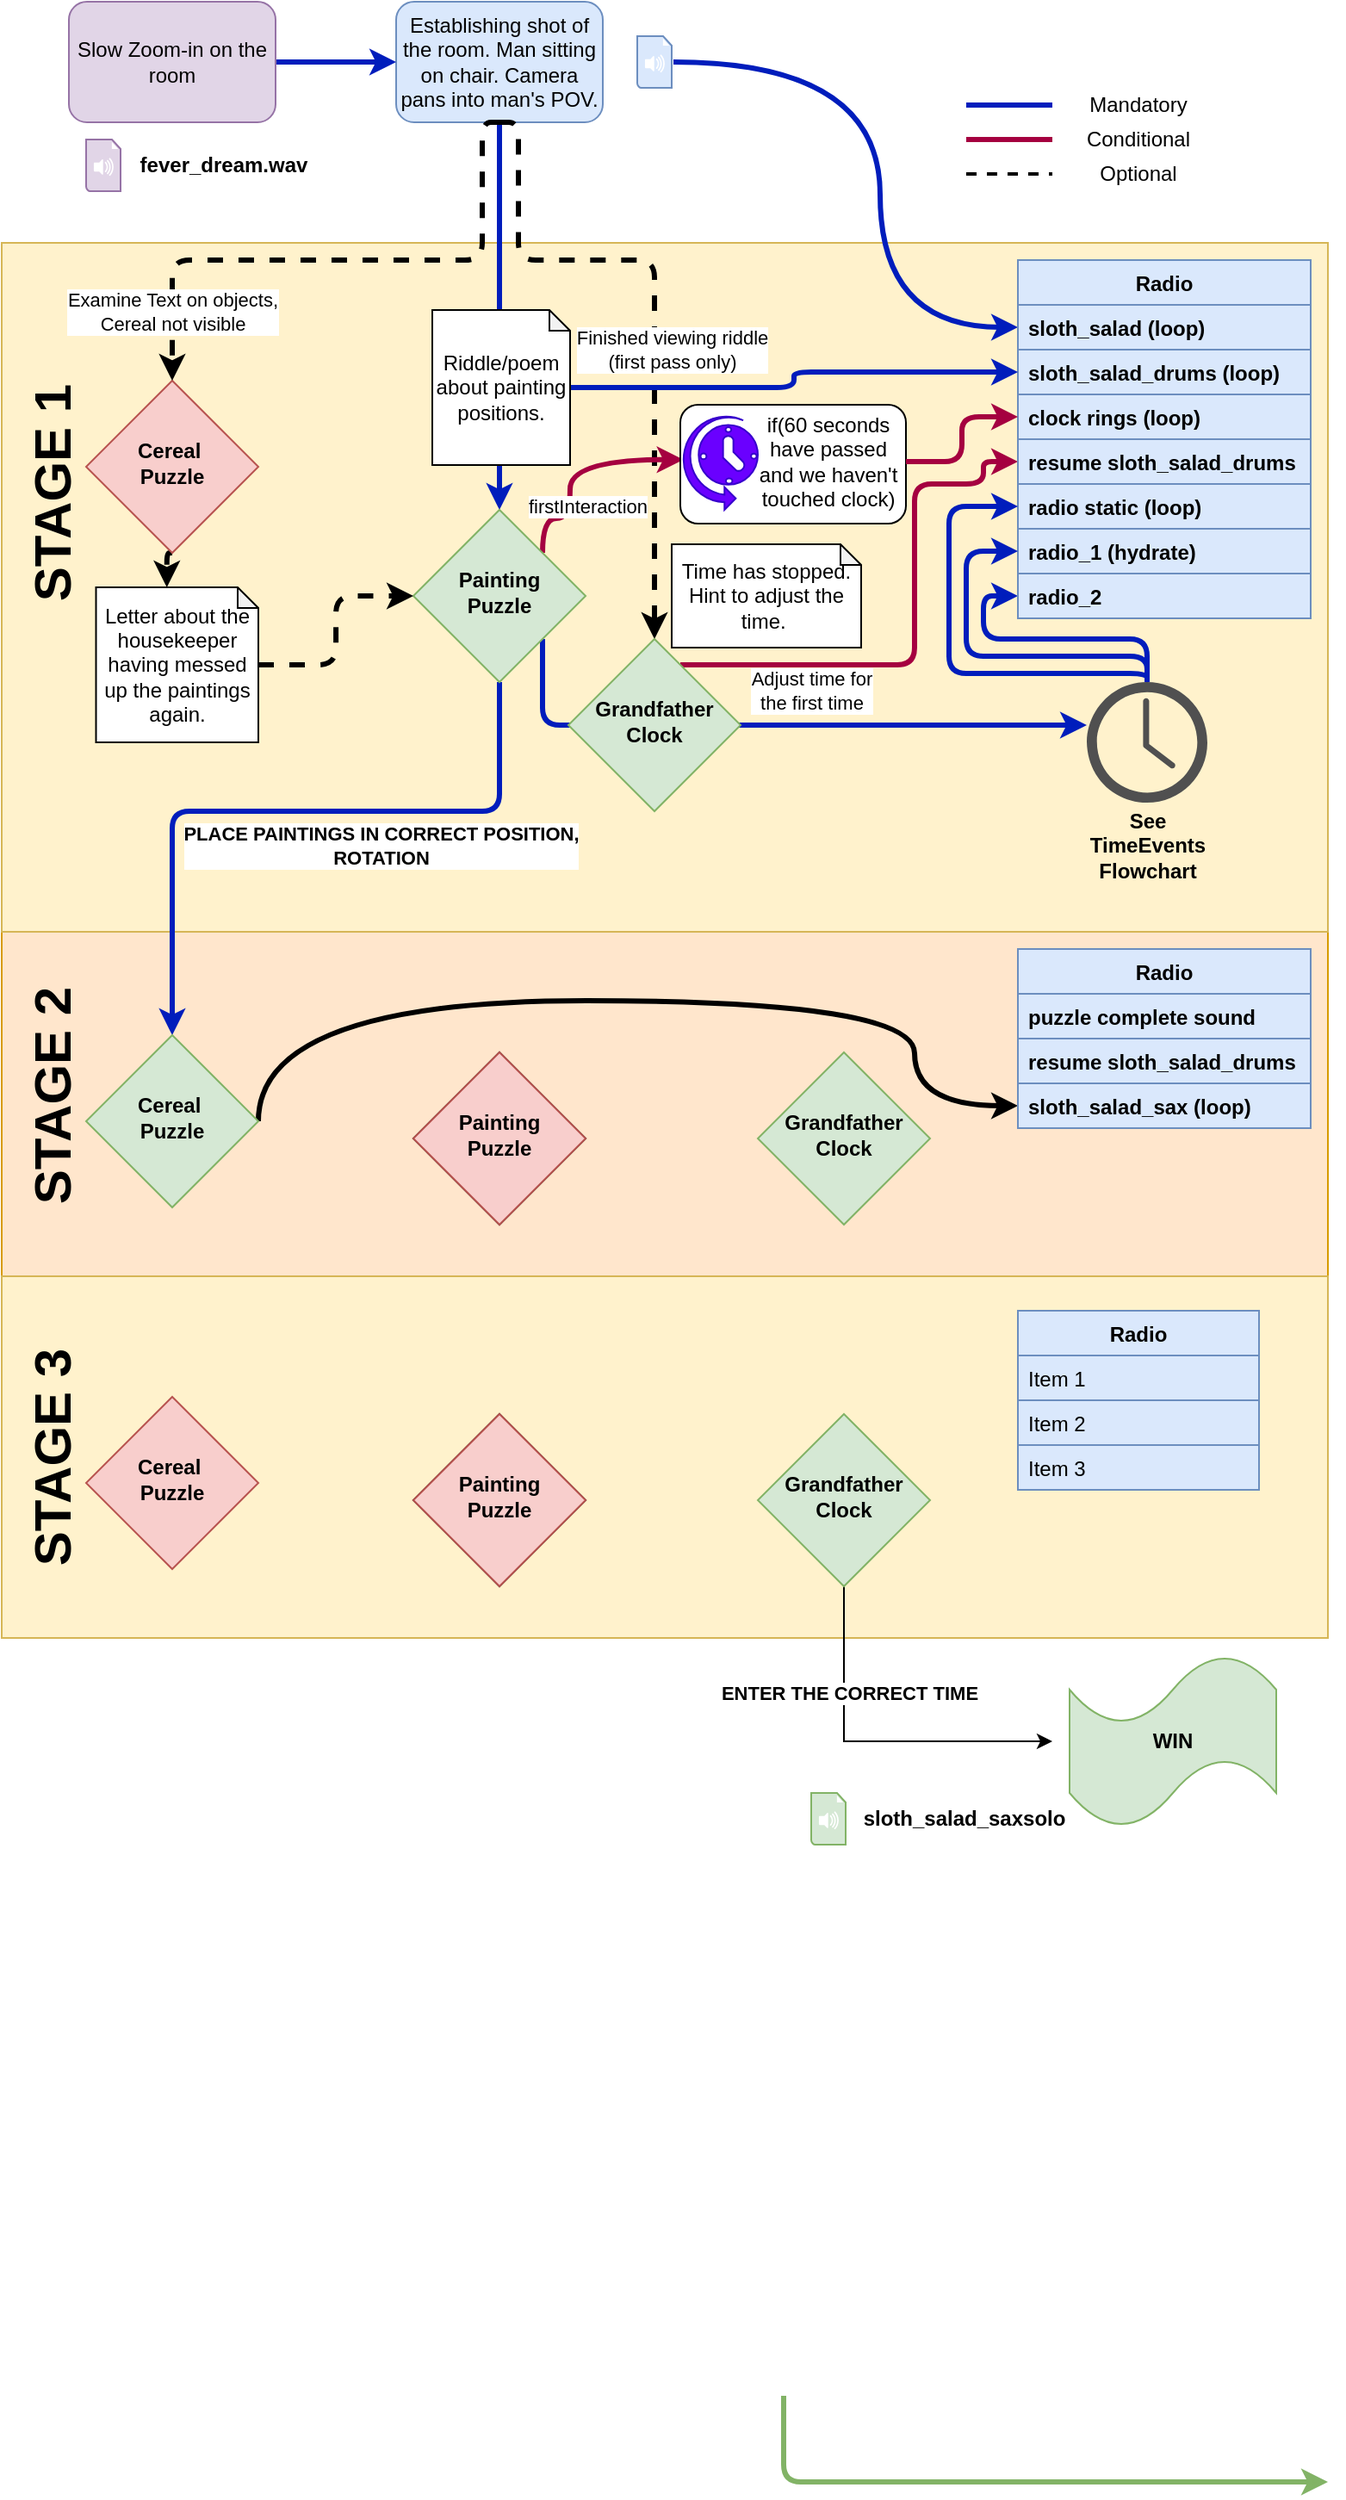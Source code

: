 <mxfile version="14.9.4" type="github">
  <diagram id="C5RBs43oDa-KdzZeNtuy" name="Page-1">
    <mxGraphModel dx="981" dy="526" grid="1" gridSize="10" guides="1" tooltips="1" connect="1" arrows="1" fold="1" page="1" pageScale="1" pageWidth="827" pageHeight="1169" math="0" shadow="0">
      <root>
        <mxCell id="WIyWlLk6GJQsqaUBKTNV-0" />
        <mxCell id="WIyWlLk6GJQsqaUBKTNV-1" parent="WIyWlLk6GJQsqaUBKTNV-0" />
        <mxCell id="HRKX2HEnGMGtDpEJBREF-33" value="" style="rounded=0;whiteSpace=wrap;html=1;labelBackgroundColor=none;fillColor=#ffe6cc;strokeColor=#d79b00;" parent="WIyWlLk6GJQsqaUBKTNV-1" vertex="1">
          <mxGeometry x="20" y="540" width="770" height="210" as="geometry" />
        </mxCell>
        <mxCell id="HRKX2HEnGMGtDpEJBREF-42" value="" style="rounded=0;whiteSpace=wrap;html=1;labelBackgroundColor=none;fillColor=#fff2cc;strokeColor=#d6b656;" parent="WIyWlLk6GJQsqaUBKTNV-1" vertex="1">
          <mxGeometry x="20" y="750" width="770" height="210" as="geometry" />
        </mxCell>
        <mxCell id="HRKX2HEnGMGtDpEJBREF-28" value="" style="rounded=0;whiteSpace=wrap;html=1;labelBackgroundColor=none;fillColor=#fff2cc;strokeColor=#d6b656;" parent="WIyWlLk6GJQsqaUBKTNV-1" vertex="1">
          <mxGeometry x="20" y="150" width="770" height="400" as="geometry" />
        </mxCell>
        <mxCell id="WIyWlLk6GJQsqaUBKTNV-3" value="" style="rounded=1;whiteSpace=wrap;html=1;fontSize=12;glass=0;strokeWidth=1;shadow=0;labelBackgroundColor=none;fillColor=#dae8fc;strokeColor=#6c8ebf;" parent="WIyWlLk6GJQsqaUBKTNV-1" vertex="1">
          <mxGeometry x="249" y="10" width="120" height="70" as="geometry" />
        </mxCell>
        <mxCell id="HRKX2HEnGMGtDpEJBREF-78" style="edgeStyle=orthogonalEdgeStyle;orthogonalLoop=1;jettySize=auto;html=1;exitX=0.5;exitY=1;exitDx=0;exitDy=0;entryX=0;entryY=0;entryDx=41.125;entryDy=0;entryPerimeter=0;rounded=1;dashed=1;strokeWidth=3;" parent="WIyWlLk6GJQsqaUBKTNV-1" source="WIyWlLk6GJQsqaUBKTNV-6" target="HRKX2HEnGMGtDpEJBREF-77" edge="1">
          <mxGeometry relative="1" as="geometry" />
        </mxCell>
        <mxCell id="WIyWlLk6GJQsqaUBKTNV-6" value="&lt;b&gt;Cereal&amp;nbsp;&lt;br&gt;Puzzle&lt;/b&gt;" style="rhombus;whiteSpace=wrap;html=1;shadow=0;fontFamily=Helvetica;fontSize=12;align=center;strokeWidth=1;spacing=6;spacingTop=-4;fillColor=#f8cecc;strokeColor=#b85450;" parent="WIyWlLk6GJQsqaUBKTNV-1" vertex="1">
          <mxGeometry x="69" y="230" width="100" height="100" as="geometry" />
        </mxCell>
        <mxCell id="HRKX2HEnGMGtDpEJBREF-2" style="edgeStyle=orthogonalEdgeStyle;rounded=0;orthogonalLoop=1;jettySize=auto;html=1;strokeWidth=3;fillColor=#0050ef;strokeColor=#001DBC;" parent="WIyWlLk6GJQsqaUBKTNV-1" source="HRKX2HEnGMGtDpEJBREF-1" target="WIyWlLk6GJQsqaUBKTNV-3" edge="1">
          <mxGeometry relative="1" as="geometry">
            <Array as="points">
              <mxPoint x="219" y="45" />
              <mxPoint x="219" y="45" />
            </Array>
          </mxGeometry>
        </mxCell>
        <mxCell id="HRKX2HEnGMGtDpEJBREF-1" value="" style="rounded=1;whiteSpace=wrap;html=1;fontSize=12;glass=0;strokeWidth=1;shadow=0;fillColor=#e1d5e7;strokeColor=#9673a6;" parent="WIyWlLk6GJQsqaUBKTNV-1" vertex="1">
          <mxGeometry x="59" y="10" width="120" height="70" as="geometry" />
        </mxCell>
        <mxCell id="HRKX2HEnGMGtDpEJBREF-3" value="Slow Zoom-in on the room" style="text;html=1;align=center;verticalAlign=middle;whiteSpace=wrap;rounded=0;" parent="WIyWlLk6GJQsqaUBKTNV-1" vertex="1">
          <mxGeometry x="59" y="10" width="120" height="70" as="geometry" />
        </mxCell>
        <mxCell id="HRKX2HEnGMGtDpEJBREF-4" value="" style="shadow=0;dashed=0;html=1;labelPosition=center;verticalLabelPosition=bottom;verticalAlign=top;align=center;outlineConnect=0;shape=mxgraph.veeam.audio_file;labelBackgroundColor=none;fillColor=#e1d5e7;strokeColor=#9673a6;" parent="WIyWlLk6GJQsqaUBKTNV-1" vertex="1">
          <mxGeometry x="69" y="90" width="20" height="30" as="geometry" />
        </mxCell>
        <mxCell id="HRKX2HEnGMGtDpEJBREF-5" value="&lt;b&gt;fever_dream.wav&lt;br&gt;&lt;/b&gt;" style="text;html=1;strokeColor=none;fillColor=none;align=center;verticalAlign=middle;whiteSpace=wrap;rounded=0;labelBackgroundColor=none;" parent="WIyWlLk6GJQsqaUBKTNV-1" vertex="1">
          <mxGeometry x="129" y="95" width="40" height="20" as="geometry" />
        </mxCell>
        <mxCell id="HRKX2HEnGMGtDpEJBREF-14" style="edgeStyle=orthogonalEdgeStyle;rounded=0;orthogonalLoop=1;jettySize=auto;html=1;entryX=0.5;entryY=0;entryDx=0;entryDy=0;fillColor=#0050ef;strokeColor=#001DBC;strokeWidth=3;" parent="WIyWlLk6GJQsqaUBKTNV-1" source="HRKX2HEnGMGtDpEJBREF-6" edge="1" target="HRKX2HEnGMGtDpEJBREF-16">
          <mxGeometry relative="1" as="geometry">
            <mxPoint x="309" y="220" as="targetPoint" />
          </mxGeometry>
        </mxCell>
        <mxCell id="HRKX2HEnGMGtDpEJBREF-15" style="edgeStyle=orthogonalEdgeStyle;rounded=1;orthogonalLoop=1;jettySize=auto;html=1;exitX=0.5;exitY=1;exitDx=0;exitDy=0;dashed=1;strokeWidth=3;" parent="WIyWlLk6GJQsqaUBKTNV-1" source="HRKX2HEnGMGtDpEJBREF-6" target="WIyWlLk6GJQsqaUBKTNV-6" edge="1">
          <mxGeometry relative="1" as="geometry">
            <mxPoint x="249" y="220" as="targetPoint" />
            <Array as="points">
              <mxPoint x="299" y="80" />
              <mxPoint x="299" y="160" />
              <mxPoint x="119" y="160" />
            </Array>
          </mxGeometry>
        </mxCell>
        <mxCell id="HRKX2HEnGMGtDpEJBREF-101" value="Examine Text on objects,&lt;br&gt;Cereal not visible" style="edgeLabel;html=1;align=center;verticalAlign=middle;resizable=0;points=[];" parent="HRKX2HEnGMGtDpEJBREF-15" vertex="1" connectable="0">
          <mxGeometry x="0.861" relative="1" as="geometry">
            <mxPoint y="-17" as="offset" />
          </mxGeometry>
        </mxCell>
        <mxCell id="JbB2wQYVia0Wb2V2SoEq-16" style="edgeStyle=orthogonalEdgeStyle;orthogonalLoop=1;jettySize=auto;html=1;exitX=0.5;exitY=1;exitDx=0;exitDy=0;strokeColor=#000000;rounded=1;dashed=1;strokeWidth=3;" edge="1" parent="WIyWlLk6GJQsqaUBKTNV-1" source="HRKX2HEnGMGtDpEJBREF-6" target="HRKX2HEnGMGtDpEJBREF-17">
          <mxGeometry relative="1" as="geometry">
            <Array as="points">
              <mxPoint x="320" y="80" />
              <mxPoint x="320" y="160" />
              <mxPoint x="399" y="160" />
            </Array>
          </mxGeometry>
        </mxCell>
        <mxCell id="HRKX2HEnGMGtDpEJBREF-6" value="Establishing shot of the room. Man sitting on chair. Camera pans into man&#39;s POV." style="text;html=1;align=center;verticalAlign=middle;whiteSpace=wrap;rounded=0;" parent="WIyWlLk6GJQsqaUBKTNV-1" vertex="1">
          <mxGeometry x="249" y="10" width="120" height="70" as="geometry" />
        </mxCell>
        <mxCell id="HRKX2HEnGMGtDpEJBREF-9" value="" style="shadow=0;dashed=0;html=1;labelPosition=center;verticalLabelPosition=bottom;verticalAlign=top;align=center;outlineConnect=0;shape=mxgraph.veeam.audio_file;labelBackgroundColor=none;fillColor=#dae8fc;strokeColor=#6c8ebf;" parent="WIyWlLk6GJQsqaUBKTNV-1" vertex="1">
          <mxGeometry x="389" y="30" width="20" height="30" as="geometry" />
        </mxCell>
        <mxCell id="HRKX2HEnGMGtDpEJBREF-64" style="edgeStyle=orthogonalEdgeStyle;curved=1;orthogonalLoop=1;jettySize=auto;html=1;fillColor=#0050ef;strokeColor=#001DBC;strokeWidth=3;" parent="WIyWlLk6GJQsqaUBKTNV-1" target="HRKX2HEnGMGtDpEJBREF-30" edge="1">
          <mxGeometry relative="1" as="geometry">
            <Array as="points">
              <mxPoint x="530" y="45" />
              <mxPoint x="530" y="199" />
            </Array>
            <mxPoint x="410" y="45" as="sourcePoint" />
          </mxGeometry>
        </mxCell>
        <mxCell id="HRKX2HEnGMGtDpEJBREF-88" style="edgeStyle=orthogonalEdgeStyle;rounded=1;orthogonalLoop=1;jettySize=auto;html=1;fillColor=#0050ef;strokeColor=#001DBC;strokeWidth=3;" parent="WIyWlLk6GJQsqaUBKTNV-1" source="HRKX2HEnGMGtDpEJBREF-16" target="HRKX2HEnGMGtDpEJBREF-34" edge="1">
          <mxGeometry relative="1" as="geometry">
            <Array as="points">
              <mxPoint x="309" y="480" />
              <mxPoint x="119" y="480" />
            </Array>
          </mxGeometry>
        </mxCell>
        <mxCell id="HRKX2HEnGMGtDpEJBREF-94" value="&lt;b&gt;PLACE PAINTINGS IN CORRECT POSITION,&lt;br&gt;ROTATION&lt;br&gt;&lt;/b&gt;" style="edgeLabel;html=1;align=center;verticalAlign=middle;resizable=0;points=[];" parent="HRKX2HEnGMGtDpEJBREF-88" vertex="1" connectable="0">
          <mxGeometry x="-0.312" relative="1" as="geometry">
            <mxPoint x="-8" y="20" as="offset" />
          </mxGeometry>
        </mxCell>
        <mxCell id="JbB2wQYVia0Wb2V2SoEq-14" style="edgeStyle=orthogonalEdgeStyle;orthogonalLoop=1;jettySize=auto;html=1;exitX=1;exitY=0;exitDx=0;exitDy=0;entryX=0.04;entryY=0.48;entryDx=0;entryDy=0;entryPerimeter=0;curved=1;fillColor=#d80073;strokeColor=#A50040;strokeWidth=3;" edge="1" parent="WIyWlLk6GJQsqaUBKTNV-1" source="HRKX2HEnGMGtDpEJBREF-16" target="JbB2wQYVia0Wb2V2SoEq-12">
          <mxGeometry relative="1" as="geometry">
            <Array as="points">
              <mxPoint x="334" y="310" />
              <mxPoint x="350" y="310" />
              <mxPoint x="350" y="276" />
            </Array>
          </mxGeometry>
        </mxCell>
        <mxCell id="JbB2wQYVia0Wb2V2SoEq-18" value="firstInteraction" style="edgeLabel;html=1;align=center;verticalAlign=middle;resizable=0;points=[];" vertex="1" connectable="0" parent="JbB2wQYVia0Wb2V2SoEq-14">
          <mxGeometry x="0.049" y="-4" relative="1" as="geometry">
            <mxPoint x="8" y="23" as="offset" />
          </mxGeometry>
        </mxCell>
        <mxCell id="JbB2wQYVia0Wb2V2SoEq-22" style="edgeStyle=orthogonalEdgeStyle;rounded=1;orthogonalLoop=1;jettySize=auto;html=1;exitX=1;exitY=1;exitDx=0;exitDy=0;strokeColor=#001DBC;fillColor=#0050ef;strokeWidth=3;" edge="1" parent="WIyWlLk6GJQsqaUBKTNV-1" source="HRKX2HEnGMGtDpEJBREF-16" target="JbB2wQYVia0Wb2V2SoEq-11">
          <mxGeometry relative="1" as="geometry">
            <Array as="points">
              <mxPoint x="334" y="430" />
            </Array>
          </mxGeometry>
        </mxCell>
        <mxCell id="HRKX2HEnGMGtDpEJBREF-16" value="&lt;b&gt;Painting&lt;br&gt;Puzzle&lt;/b&gt;" style="rhombus;whiteSpace=wrap;html=1;shadow=0;fontFamily=Helvetica;fontSize=12;align=center;strokeWidth=1;spacing=6;spacingTop=-4;fillColor=#d5e8d4;strokeColor=#82b366;" parent="WIyWlLk6GJQsqaUBKTNV-1" vertex="1">
          <mxGeometry x="259" y="305" width="100" height="100" as="geometry" />
        </mxCell>
        <mxCell id="JbB2wQYVia0Wb2V2SoEq-9" style="edgeStyle=orthogonalEdgeStyle;rounded=1;orthogonalLoop=1;jettySize=auto;html=1;entryX=0;entryY=0.5;entryDx=0;entryDy=0;fillColor=#d80073;strokeColor=#A50040;strokeWidth=3;" edge="1" parent="WIyWlLk6GJQsqaUBKTNV-1" source="HRKX2HEnGMGtDpEJBREF-17" target="HRKX2HEnGMGtDpEJBREF-70">
          <mxGeometry relative="1" as="geometry">
            <Array as="points">
              <mxPoint x="550" y="395" />
              <mxPoint x="550" y="290" />
              <mxPoint x="590" y="290" />
              <mxPoint x="590" y="277" />
            </Array>
          </mxGeometry>
        </mxCell>
        <mxCell id="JbB2wQYVia0Wb2V2SoEq-10" value="Adjust time for &lt;br&gt;the first time" style="edgeLabel;html=1;align=center;verticalAlign=middle;resizable=0;points=[];" vertex="1" connectable="0" parent="JbB2wQYVia0Wb2V2SoEq-9">
          <mxGeometry x="-0.345" y="1" relative="1" as="geometry">
            <mxPoint x="-27" y="16" as="offset" />
          </mxGeometry>
        </mxCell>
        <mxCell id="HRKX2HEnGMGtDpEJBREF-17" value="&lt;b&gt;Grandfather&lt;br&gt;Clock&lt;/b&gt;" style="rhombus;whiteSpace=wrap;html=1;shadow=0;fontFamily=Helvetica;fontSize=12;align=center;strokeWidth=1;spacing=6;spacingTop=-4;fillColor=#d5e8d4;strokeColor=#82b366;" parent="WIyWlLk6GJQsqaUBKTNV-1" vertex="1">
          <mxGeometry x="349" y="380" width="100" height="100" as="geometry" />
        </mxCell>
        <mxCell id="HRKX2HEnGMGtDpEJBREF-23" value="&lt;b&gt;WIN&lt;/b&gt;" style="shape=tape;whiteSpace=wrap;html=1;labelBackgroundColor=none;fillColor=#d5e8d4;strokeColor=#82b366;" parent="WIyWlLk6GJQsqaUBKTNV-1" vertex="1">
          <mxGeometry x="640" y="970" width="120" height="100" as="geometry" />
        </mxCell>
        <mxCell id="HRKX2HEnGMGtDpEJBREF-29" value="Radio" style="swimlane;fontStyle=1;childLayout=stackLayout;horizontal=1;startSize=26;horizontalStack=0;resizeParent=1;resizeParentMax=0;resizeLast=0;collapsible=1;marginBottom=0;labelBackgroundColor=none;fillColor=#dae8fc;strokeColor=#6c8ebf;" parent="WIyWlLk6GJQsqaUBKTNV-1" vertex="1">
          <mxGeometry x="610" y="160" width="170" height="104" as="geometry">
            <mxRectangle x="610" y="160" width="70" height="26" as="alternateBounds" />
          </mxGeometry>
        </mxCell>
        <mxCell id="HRKX2HEnGMGtDpEJBREF-30" value="sloth_salad (loop)" style="text;strokeColor=#6c8ebf;fillColor=#dae8fc;align=left;verticalAlign=top;spacingLeft=4;spacingRight=4;overflow=hidden;rotatable=0;points=[[0,0.5],[1,0.5]];portConstraint=eastwest;fontStyle=1" parent="HRKX2HEnGMGtDpEJBREF-29" vertex="1">
          <mxGeometry y="26" width="170" height="26" as="geometry" />
        </mxCell>
        <mxCell id="HRKX2HEnGMGtDpEJBREF-31" value="sloth_salad_drums (loop)" style="text;strokeColor=#6c8ebf;fillColor=#dae8fc;align=left;verticalAlign=top;spacingLeft=4;spacingRight=4;overflow=hidden;rotatable=0;points=[[0,0.5],[1,0.5]];portConstraint=eastwest;fontStyle=1" parent="HRKX2HEnGMGtDpEJBREF-29" vertex="1">
          <mxGeometry y="52" width="170" height="26" as="geometry" />
        </mxCell>
        <mxCell id="HRKX2HEnGMGtDpEJBREF-32" value="clock rings (loop)" style="text;strokeColor=#6c8ebf;fillColor=#dae8fc;align=left;verticalAlign=top;spacingLeft=4;spacingRight=4;overflow=hidden;rotatable=0;points=[[0,0.5],[1,0.5]];portConstraint=eastwest;fontStyle=1" parent="HRKX2HEnGMGtDpEJBREF-29" vertex="1">
          <mxGeometry y="78" width="170" height="26" as="geometry" />
        </mxCell>
        <mxCell id="JbB2wQYVia0Wb2V2SoEq-79" style="edgeStyle=orthogonalEdgeStyle;curved=1;orthogonalLoop=1;jettySize=auto;html=1;exitX=1;exitY=0.5;exitDx=0;exitDy=0;entryX=0;entryY=0.5;entryDx=0;entryDy=0;strokeColor=#000000;strokeWidth=3;" edge="1" parent="WIyWlLk6GJQsqaUBKTNV-1" source="HRKX2HEnGMGtDpEJBREF-34" target="HRKX2HEnGMGtDpEJBREF-41">
          <mxGeometry relative="1" as="geometry">
            <Array as="points">
              <mxPoint x="169" y="590" />
              <mxPoint x="550" y="590" />
              <mxPoint x="550" y="651" />
            </Array>
          </mxGeometry>
        </mxCell>
        <mxCell id="HRKX2HEnGMGtDpEJBREF-34" value="&lt;b&gt;Cereal&amp;nbsp;&lt;br&gt;Puzzle&lt;/b&gt;" style="rhombus;whiteSpace=wrap;html=1;shadow=0;fontFamily=Helvetica;fontSize=12;align=center;strokeWidth=1;spacing=6;spacingTop=-4;fillColor=#d5e8d4;strokeColor=#82b366;" parent="WIyWlLk6GJQsqaUBKTNV-1" vertex="1">
          <mxGeometry x="69" y="610" width="100" height="100" as="geometry" />
        </mxCell>
        <mxCell id="HRKX2HEnGMGtDpEJBREF-35" value="Cereal&amp;nbsp;&lt;br&gt;Puzzle" style="rhombus;whiteSpace=wrap;html=1;shadow=0;fontFamily=Helvetica;fontSize=12;align=center;strokeWidth=1;spacing=6;spacingTop=-4;" parent="WIyWlLk6GJQsqaUBKTNV-1" vertex="1">
          <mxGeometry x="259" y="620" width="100" height="100" as="geometry" />
        </mxCell>
        <mxCell id="HRKX2HEnGMGtDpEJBREF-36" value="&lt;b&gt;Painting&lt;br&gt;Puzzle&lt;/b&gt;" style="rhombus;whiteSpace=wrap;html=1;shadow=0;fontFamily=Helvetica;fontSize=12;align=center;strokeWidth=1;spacing=6;spacingTop=-4;fillColor=#f8cecc;strokeColor=#b85450;" parent="WIyWlLk6GJQsqaUBKTNV-1" vertex="1">
          <mxGeometry x="259" y="620" width="100" height="100" as="geometry" />
        </mxCell>
        <mxCell id="HRKX2HEnGMGtDpEJBREF-37" value="&lt;b&gt;Grandfather&lt;br&gt;Clock&lt;/b&gt;" style="rhombus;whiteSpace=wrap;html=1;shadow=0;fontFamily=Helvetica;fontSize=12;align=center;strokeWidth=1;spacing=6;spacingTop=-4;fillColor=#d5e8d4;strokeColor=#82b366;" parent="WIyWlLk6GJQsqaUBKTNV-1" vertex="1">
          <mxGeometry x="459" y="620" width="100" height="100" as="geometry" />
        </mxCell>
        <mxCell id="HRKX2HEnGMGtDpEJBREF-38" value="Radio" style="swimlane;fontStyle=1;childLayout=stackLayout;horizontal=1;startSize=26;horizontalStack=0;resizeParent=1;resizeParentMax=0;resizeLast=0;collapsible=1;marginBottom=0;labelBackgroundColor=none;fillColor=#dae8fc;strokeColor=#6c8ebf;" parent="WIyWlLk6GJQsqaUBKTNV-1" vertex="1">
          <mxGeometry x="610" y="560" width="170" height="104" as="geometry" />
        </mxCell>
        <mxCell id="HRKX2HEnGMGtDpEJBREF-39" value="puzzle complete sound" style="text;strokeColor=#6c8ebf;fillColor=#dae8fc;align=left;verticalAlign=top;spacingLeft=4;spacingRight=4;overflow=hidden;rotatable=0;points=[[0,0.5],[1,0.5]];portConstraint=eastwest;fontStyle=1" parent="HRKX2HEnGMGtDpEJBREF-38" vertex="1">
          <mxGeometry y="26" width="170" height="26" as="geometry" />
        </mxCell>
        <mxCell id="HRKX2HEnGMGtDpEJBREF-40" value="resume sloth_salad_drums" style="text;strokeColor=#6c8ebf;fillColor=#dae8fc;align=left;verticalAlign=top;spacingLeft=4;spacingRight=4;overflow=hidden;rotatable=0;points=[[0,0.5],[1,0.5]];portConstraint=eastwest;fontStyle=1" parent="HRKX2HEnGMGtDpEJBREF-38" vertex="1">
          <mxGeometry y="52" width="170" height="26" as="geometry" />
        </mxCell>
        <mxCell id="HRKX2HEnGMGtDpEJBREF-41" value="sloth_salad_sax (loop)" style="text;strokeColor=#6c8ebf;fillColor=#dae8fc;align=left;verticalAlign=top;spacingLeft=4;spacingRight=4;overflow=hidden;rotatable=0;points=[[0,0.5],[1,0.5]];portConstraint=eastwest;fontStyle=1" parent="HRKX2HEnGMGtDpEJBREF-38" vertex="1">
          <mxGeometry y="78" width="170" height="26" as="geometry" />
        </mxCell>
        <mxCell id="HRKX2HEnGMGtDpEJBREF-43" value="&lt;b&gt;Cereal&amp;nbsp;&lt;br&gt;Puzzle&lt;/b&gt;" style="rhombus;whiteSpace=wrap;html=1;shadow=0;fontFamily=Helvetica;fontSize=12;align=center;strokeWidth=1;spacing=6;spacingTop=-4;fillColor=#f8cecc;strokeColor=#b85450;" parent="WIyWlLk6GJQsqaUBKTNV-1" vertex="1">
          <mxGeometry x="69" y="820" width="100" height="100" as="geometry" />
        </mxCell>
        <mxCell id="HRKX2HEnGMGtDpEJBREF-44" value="Cereal&amp;nbsp;&lt;br&gt;Puzzle" style="rhombus;whiteSpace=wrap;html=1;shadow=0;fontFamily=Helvetica;fontSize=12;align=center;strokeWidth=1;spacing=6;spacingTop=-4;" parent="WIyWlLk6GJQsqaUBKTNV-1" vertex="1">
          <mxGeometry x="259" y="830" width="100" height="100" as="geometry" />
        </mxCell>
        <mxCell id="HRKX2HEnGMGtDpEJBREF-45" value="&lt;b&gt;Painting&lt;br&gt;Puzzle&lt;/b&gt;" style="rhombus;whiteSpace=wrap;html=1;shadow=0;fontFamily=Helvetica;fontSize=12;align=center;strokeWidth=1;spacing=6;spacingTop=-4;fillColor=#f8cecc;strokeColor=#b85450;" parent="WIyWlLk6GJQsqaUBKTNV-1" vertex="1">
          <mxGeometry x="259" y="830" width="100" height="100" as="geometry" />
        </mxCell>
        <mxCell id="HRKX2HEnGMGtDpEJBREF-51" style="edgeStyle=orthogonalEdgeStyle;rounded=0;orthogonalLoop=1;jettySize=auto;html=1;entryX=0;entryY=0.5;entryDx=0;entryDy=0;entryPerimeter=0;" parent="WIyWlLk6GJQsqaUBKTNV-1" source="HRKX2HEnGMGtDpEJBREF-46" edge="1">
          <mxGeometry relative="1" as="geometry">
            <Array as="points">
              <mxPoint x="509" y="1020" />
            </Array>
            <mxPoint x="630" y="1020" as="targetPoint" />
          </mxGeometry>
        </mxCell>
        <mxCell id="HRKX2HEnGMGtDpEJBREF-58" value="&lt;b&gt;ENTER THE CORRECT TIME&lt;/b&gt;" style="edgeLabel;html=1;align=center;verticalAlign=middle;resizable=0;points=[];" parent="HRKX2HEnGMGtDpEJBREF-51" vertex="1" connectable="0">
          <mxGeometry x="-0.413" y="3" relative="1" as="geometry">
            <mxPoint as="offset" />
          </mxGeometry>
        </mxCell>
        <mxCell id="HRKX2HEnGMGtDpEJBREF-46" value="&lt;b&gt;Grandfather&lt;br&gt;Clock&lt;/b&gt;" style="rhombus;whiteSpace=wrap;html=1;shadow=0;fontFamily=Helvetica;fontSize=12;align=center;strokeWidth=1;spacing=6;spacingTop=-4;fillColor=#d5e8d4;strokeColor=#82b366;" parent="WIyWlLk6GJQsqaUBKTNV-1" vertex="1">
          <mxGeometry x="459" y="830" width="100" height="100" as="geometry" />
        </mxCell>
        <mxCell id="HRKX2HEnGMGtDpEJBREF-47" value="Radio" style="swimlane;fontStyle=1;childLayout=stackLayout;horizontal=1;startSize=26;horizontalStack=0;resizeParent=1;resizeParentMax=0;resizeLast=0;collapsible=1;marginBottom=0;labelBackgroundColor=none;fillColor=#dae8fc;strokeColor=#6c8ebf;" parent="WIyWlLk6GJQsqaUBKTNV-1" vertex="1">
          <mxGeometry x="610" y="770" width="140" height="104" as="geometry" />
        </mxCell>
        <mxCell id="HRKX2HEnGMGtDpEJBREF-48" value="Item 1" style="text;strokeColor=#6c8ebf;fillColor=#dae8fc;align=left;verticalAlign=top;spacingLeft=4;spacingRight=4;overflow=hidden;rotatable=0;points=[[0,0.5],[1,0.5]];portConstraint=eastwest;" parent="HRKX2HEnGMGtDpEJBREF-47" vertex="1">
          <mxGeometry y="26" width="140" height="26" as="geometry" />
        </mxCell>
        <mxCell id="HRKX2HEnGMGtDpEJBREF-49" value="Item 2" style="text;strokeColor=#6c8ebf;fillColor=#dae8fc;align=left;verticalAlign=top;spacingLeft=4;spacingRight=4;overflow=hidden;rotatable=0;points=[[0,0.5],[1,0.5]];portConstraint=eastwest;" parent="HRKX2HEnGMGtDpEJBREF-47" vertex="1">
          <mxGeometry y="52" width="140" height="26" as="geometry" />
        </mxCell>
        <mxCell id="HRKX2HEnGMGtDpEJBREF-50" value="Item 3" style="text;strokeColor=#6c8ebf;fillColor=#dae8fc;align=left;verticalAlign=top;spacingLeft=4;spacingRight=4;overflow=hidden;rotatable=0;points=[[0,0.5],[1,0.5]];portConstraint=eastwest;" parent="HRKX2HEnGMGtDpEJBREF-47" vertex="1">
          <mxGeometry y="78" width="140" height="26" as="geometry" />
        </mxCell>
        <mxCell id="HRKX2HEnGMGtDpEJBREF-52" value="&lt;b&gt;&lt;font style=&quot;font-size: 30px&quot;&gt;STAGE 1&lt;/font&gt;&lt;/b&gt;" style="text;html=1;strokeColor=none;fillColor=none;align=center;verticalAlign=middle;whiteSpace=wrap;rounded=0;labelBackgroundColor=none;rotation=-90;" parent="WIyWlLk6GJQsqaUBKTNV-1" vertex="1">
          <mxGeometry x="-31" y="285" width="160" height="20" as="geometry" />
        </mxCell>
        <mxCell id="HRKX2HEnGMGtDpEJBREF-53" value="&lt;b&gt;&lt;font style=&quot;font-size: 30px&quot;&gt;STAGE 2&lt;/font&gt;&lt;/b&gt;" style="text;html=1;strokeColor=none;fillColor=none;align=center;verticalAlign=middle;whiteSpace=wrap;rounded=0;labelBackgroundColor=none;rotation=-90;" parent="WIyWlLk6GJQsqaUBKTNV-1" vertex="1">
          <mxGeometry x="-31" y="635" width="160" height="20" as="geometry" />
        </mxCell>
        <mxCell id="HRKX2HEnGMGtDpEJBREF-55" value="&lt;b&gt;&lt;font style=&quot;font-size: 30px&quot;&gt;STAGE 3&lt;/font&gt;&lt;/b&gt;" style="text;html=1;strokeColor=none;fillColor=none;align=center;verticalAlign=middle;whiteSpace=wrap;rounded=0;labelBackgroundColor=none;rotation=-90;" parent="WIyWlLk6GJQsqaUBKTNV-1" vertex="1">
          <mxGeometry x="-31" y="845" width="160" height="20" as="geometry" />
        </mxCell>
        <mxCell id="HRKX2HEnGMGtDpEJBREF-70" value="resume sloth_salad_drums" style="text;strokeColor=#6c8ebf;fillColor=#dae8fc;align=left;verticalAlign=top;spacingLeft=4;spacingRight=4;overflow=hidden;rotatable=0;points=[[0,0.5],[1,0.5]];portConstraint=eastwest;fontStyle=1" parent="WIyWlLk6GJQsqaUBKTNV-1" vertex="1">
          <mxGeometry x="610" y="264" width="170" height="26" as="geometry" />
        </mxCell>
        <mxCell id="HRKX2HEnGMGtDpEJBREF-72" value="radio static (loop)" style="text;strokeColor=#6c8ebf;fillColor=#dae8fc;align=left;verticalAlign=top;spacingLeft=4;spacingRight=4;overflow=hidden;rotatable=0;points=[[0,0.5],[1,0.5]];portConstraint=eastwest;fontStyle=1" parent="WIyWlLk6GJQsqaUBKTNV-1" vertex="1">
          <mxGeometry x="610" y="290" width="170" height="26" as="geometry" />
        </mxCell>
        <mxCell id="HRKX2HEnGMGtDpEJBREF-73" value="radio_1 (hydrate)" style="text;strokeColor=#6c8ebf;fillColor=#dae8fc;align=left;verticalAlign=top;spacingLeft=4;spacingRight=4;overflow=hidden;rotatable=0;points=[[0,0.5],[1,0.5]];portConstraint=eastwest;fontStyle=1" parent="WIyWlLk6GJQsqaUBKTNV-1" vertex="1">
          <mxGeometry x="610" y="316" width="170" height="26" as="geometry" />
        </mxCell>
        <mxCell id="HRKX2HEnGMGtDpEJBREF-83" style="edgeStyle=orthogonalEdgeStyle;rounded=1;orthogonalLoop=1;jettySize=auto;html=1;entryX=0;entryY=0.5;entryDx=0;entryDy=0;dashed=1;strokeWidth=3;" parent="WIyWlLk6GJQsqaUBKTNV-1" source="HRKX2HEnGMGtDpEJBREF-77" target="HRKX2HEnGMGtDpEJBREF-16" edge="1">
          <mxGeometry relative="1" as="geometry" />
        </mxCell>
        <mxCell id="HRKX2HEnGMGtDpEJBREF-77" value="Letter about the housekeeper having messed up the paintings again." style="shape=note;whiteSpace=wrap;html=1;backgroundOutline=1;darkOpacity=0.05;labelBackgroundColor=none;size=12;" parent="WIyWlLk6GJQsqaUBKTNV-1" vertex="1">
          <mxGeometry x="74.75" y="350" width="94.25" height="90" as="geometry" />
        </mxCell>
        <mxCell id="JbB2wQYVia0Wb2V2SoEq-4" style="edgeStyle=orthogonalEdgeStyle;orthogonalLoop=1;jettySize=auto;html=1;rounded=1;fillColor=#0050ef;strokeColor=#001DBC;strokeWidth=3;" edge="1" parent="WIyWlLk6GJQsqaUBKTNV-1" source="HRKX2HEnGMGtDpEJBREF-92" target="HRKX2HEnGMGtDpEJBREF-31">
          <mxGeometry relative="1" as="geometry" />
        </mxCell>
        <mxCell id="JbB2wQYVia0Wb2V2SoEq-5" value="Finished viewing riddle&lt;br&gt;(first pass only)" style="edgeLabel;html=1;align=center;verticalAlign=middle;resizable=0;points=[];" vertex="1" connectable="0" parent="JbB2wQYVia0Wb2V2SoEq-4">
          <mxGeometry x="-0.646" y="1" relative="1" as="geometry">
            <mxPoint x="11" y="-21" as="offset" />
          </mxGeometry>
        </mxCell>
        <mxCell id="HRKX2HEnGMGtDpEJBREF-92" value="Riddle/poem about painting positions." style="shape=note;whiteSpace=wrap;html=1;backgroundOutline=1;darkOpacity=0.05;labelBackgroundColor=none;size=12;" parent="WIyWlLk6GJQsqaUBKTNV-1" vertex="1">
          <mxGeometry x="270" y="189" width="80" height="90" as="geometry" />
        </mxCell>
        <mxCell id="JbB2wQYVia0Wb2V2SoEq-73" style="edgeStyle=orthogonalEdgeStyle;rounded=1;orthogonalLoop=1;jettySize=auto;html=1;entryX=0;entryY=0.5;entryDx=0;entryDy=0;strokeColor=#001DBC;strokeWidth=3;fillColor=#0050ef;" edge="1" parent="WIyWlLk6GJQsqaUBKTNV-1" source="JbB2wQYVia0Wb2V2SoEq-11" target="HRKX2HEnGMGtDpEJBREF-72">
          <mxGeometry relative="1" as="geometry">
            <Array as="points">
              <mxPoint x="685" y="400" />
              <mxPoint x="570" y="400" />
              <mxPoint x="570" y="303" />
            </Array>
          </mxGeometry>
        </mxCell>
        <mxCell id="JbB2wQYVia0Wb2V2SoEq-74" style="edgeStyle=orthogonalEdgeStyle;rounded=1;orthogonalLoop=1;jettySize=auto;html=1;strokeColor=#001DBC;strokeWidth=3;fillColor=#0050ef;" edge="1" parent="WIyWlLk6GJQsqaUBKTNV-1" source="JbB2wQYVia0Wb2V2SoEq-11" target="HRKX2HEnGMGtDpEJBREF-73">
          <mxGeometry relative="1" as="geometry">
            <Array as="points">
              <mxPoint x="685" y="390" />
              <mxPoint x="580" y="390" />
              <mxPoint x="580" y="329" />
            </Array>
          </mxGeometry>
        </mxCell>
        <mxCell id="JbB2wQYVia0Wb2V2SoEq-75" style="edgeStyle=orthogonalEdgeStyle;rounded=1;orthogonalLoop=1;jettySize=auto;html=1;entryX=0;entryY=0.5;entryDx=0;entryDy=0;strokeColor=#001DBC;strokeWidth=3;fillColor=#0050ef;" edge="1" parent="WIyWlLk6GJQsqaUBKTNV-1" source="JbB2wQYVia0Wb2V2SoEq-11" target="JbB2wQYVia0Wb2V2SoEq-23">
          <mxGeometry relative="1" as="geometry">
            <Array as="points">
              <mxPoint x="685" y="380" />
              <mxPoint x="590" y="380" />
              <mxPoint x="590" y="355" />
            </Array>
          </mxGeometry>
        </mxCell>
        <mxCell id="JbB2wQYVia0Wb2V2SoEq-11" value="" style="pointerEvents=1;shadow=0;dashed=0;html=1;strokeColor=none;fillColor=#505050;labelPosition=center;verticalLabelPosition=bottom;verticalAlign=top;outlineConnect=0;align=center;shape=mxgraph.office.concepts.clock;" vertex="1" parent="WIyWlLk6GJQsqaUBKTNV-1">
          <mxGeometry x="650" y="405" width="70" height="70" as="geometry" />
        </mxCell>
        <mxCell id="JbB2wQYVia0Wb2V2SoEq-20" value="" style="rounded=1;whiteSpace=wrap;html=1;" vertex="1" parent="WIyWlLk6GJQsqaUBKTNV-1">
          <mxGeometry x="414" y="244" width="131" height="69" as="geometry" />
        </mxCell>
        <mxCell id="JbB2wQYVia0Wb2V2SoEq-12" value="" style="verticalLabelPosition=bottom;html=1;verticalAlign=top;align=center;strokeColor=#3700CC;fillColor=#6a00ff;shape=mxgraph.azure.scheduler;pointerEvents=1;fontColor=#ffffff;" vertex="1" parent="WIyWlLk6GJQsqaUBKTNV-1">
          <mxGeometry x="414" y="249" width="45" height="56" as="geometry" />
        </mxCell>
        <mxCell id="HRKX2HEnGMGtDpEJBREF-98" value="Time has stopped. Hint to adjust the time.&amp;nbsp;" style="shape=note;whiteSpace=wrap;html=1;backgroundOutline=1;darkOpacity=0.05;labelBackgroundColor=none;size=12;" parent="WIyWlLk6GJQsqaUBKTNV-1" vertex="1">
          <mxGeometry x="409" y="325" width="110" height="60" as="geometry" />
        </mxCell>
        <mxCell id="JbB2wQYVia0Wb2V2SoEq-21" style="edgeStyle=orthogonalEdgeStyle;rounded=1;orthogonalLoop=1;jettySize=auto;html=1;entryX=0;entryY=0.5;entryDx=0;entryDy=0;strokeColor=#A50040;fillColor=#d80073;strokeWidth=3;" edge="1" parent="WIyWlLk6GJQsqaUBKTNV-1" source="JbB2wQYVia0Wb2V2SoEq-17" target="HRKX2HEnGMGtDpEJBREF-32">
          <mxGeometry relative="1" as="geometry" />
        </mxCell>
        <mxCell id="JbB2wQYVia0Wb2V2SoEq-17" value="if(60 seconds have passed and we haven&#39;t touched clock)" style="text;html=1;strokeColor=none;fillColor=none;align=center;verticalAlign=middle;whiteSpace=wrap;rounded=0;" vertex="1" parent="WIyWlLk6GJQsqaUBKTNV-1">
          <mxGeometry x="455" y="241" width="90" height="72" as="geometry" />
        </mxCell>
        <mxCell id="JbB2wQYVia0Wb2V2SoEq-23" value="radio_2" style="text;strokeColor=#6c8ebf;fillColor=#dae8fc;align=left;verticalAlign=top;spacingLeft=4;spacingRight=4;overflow=hidden;rotatable=0;points=[[0,0.5],[1,0.5]];portConstraint=eastwest;fontStyle=1" vertex="1" parent="WIyWlLk6GJQsqaUBKTNV-1">
          <mxGeometry x="610" y="342" width="170" height="26" as="geometry" />
        </mxCell>
        <mxCell id="JbB2wQYVia0Wb2V2SoEq-24" value="" style="endArrow=none;html=1;strokeColor=#A50040;strokeWidth=3;fillColor=#d80073;" edge="1" parent="WIyWlLk6GJQsqaUBKTNV-1">
          <mxGeometry width="50" height="50" relative="1" as="geometry">
            <mxPoint x="580" y="90" as="sourcePoint" />
            <mxPoint x="630" y="90" as="targetPoint" />
          </mxGeometry>
        </mxCell>
        <mxCell id="JbB2wQYVia0Wb2V2SoEq-25" value="" style="endArrow=none;html=1;dashed=1;strokeColor=#000000;strokeWidth=2;" edge="1" parent="WIyWlLk6GJQsqaUBKTNV-1">
          <mxGeometry width="50" height="50" relative="1" as="geometry">
            <mxPoint x="580" y="110" as="sourcePoint" />
            <mxPoint x="630" y="110" as="targetPoint" />
          </mxGeometry>
        </mxCell>
        <mxCell id="JbB2wQYVia0Wb2V2SoEq-27" value="" style="endArrow=none;html=1;strokeColor=#001DBC;strokeWidth=3;fillColor=#0050ef;" edge="1" parent="WIyWlLk6GJQsqaUBKTNV-1">
          <mxGeometry width="50" height="50" relative="1" as="geometry">
            <mxPoint x="580" y="70.0" as="sourcePoint" />
            <mxPoint x="630" y="70" as="targetPoint" />
          </mxGeometry>
        </mxCell>
        <mxCell id="JbB2wQYVia0Wb2V2SoEq-28" value="Mandatory" style="text;html=1;strokeColor=none;fillColor=none;align=center;verticalAlign=middle;whiteSpace=wrap;rounded=0;" vertex="1" parent="WIyWlLk6GJQsqaUBKTNV-1">
          <mxGeometry x="640" y="60" width="80" height="20" as="geometry" />
        </mxCell>
        <mxCell id="JbB2wQYVia0Wb2V2SoEq-29" value="Conditional" style="text;html=1;strokeColor=none;fillColor=none;align=center;verticalAlign=middle;whiteSpace=wrap;rounded=0;" vertex="1" parent="WIyWlLk6GJQsqaUBKTNV-1">
          <mxGeometry x="640" y="80" width="80" height="20" as="geometry" />
        </mxCell>
        <mxCell id="JbB2wQYVia0Wb2V2SoEq-30" value="Optional" style="text;html=1;strokeColor=none;fillColor=none;align=center;verticalAlign=middle;whiteSpace=wrap;rounded=0;" vertex="1" parent="WIyWlLk6GJQsqaUBKTNV-1">
          <mxGeometry x="640" y="100" width="80" height="20" as="geometry" />
        </mxCell>
        <mxCell id="JbB2wQYVia0Wb2V2SoEq-69" value="&lt;b&gt;See TimeEvents&lt;br&gt;Flowchart&lt;/b&gt;" style="text;html=1;strokeColor=none;fillColor=none;align=center;verticalAlign=middle;whiteSpace=wrap;rounded=0;" vertex="1" parent="WIyWlLk6GJQsqaUBKTNV-1">
          <mxGeometry x="657.5" y="480" width="55" height="40" as="geometry" />
        </mxCell>
        <mxCell id="JbB2wQYVia0Wb2V2SoEq-81" value="" style="shadow=0;dashed=0;html=1;labelPosition=center;verticalLabelPosition=bottom;verticalAlign=top;align=center;outlineConnect=0;shape=mxgraph.veeam.audio_file;labelBackgroundColor=none;fillColor=#d5e8d4;strokeColor=#82b366;" vertex="1" parent="WIyWlLk6GJQsqaUBKTNV-1">
          <mxGeometry x="490" y="1050" width="20" height="30" as="geometry" />
        </mxCell>
        <mxCell id="JbB2wQYVia0Wb2V2SoEq-82" style="edgeStyle=orthogonalEdgeStyle;rounded=1;orthogonalLoop=1;jettySize=auto;html=1;exitX=1;exitY=1;exitDx=0;exitDy=0;strokeColor=#82b366;fillColor=#d5e8d4;strokeWidth=3;" edge="1" parent="WIyWlLk6GJQsqaUBKTNV-1">
          <mxGeometry relative="1" as="geometry">
            <mxPoint x="474" y="1400" as="sourcePoint" />
            <mxPoint x="790" y="1450" as="targetPoint" />
            <Array as="points">
              <mxPoint x="474" y="1450" />
            </Array>
          </mxGeometry>
        </mxCell>
        <mxCell id="JbB2wQYVia0Wb2V2SoEq-84" value="&lt;b&gt;sloth_salad_saxsolo&lt;br&gt;&lt;/b&gt;" style="text;html=1;strokeColor=none;fillColor=none;align=center;verticalAlign=middle;whiteSpace=wrap;rounded=0;labelBackgroundColor=none;" vertex="1" parent="WIyWlLk6GJQsqaUBKTNV-1">
          <mxGeometry x="559" y="1055" width="40" height="20" as="geometry" />
        </mxCell>
      </root>
    </mxGraphModel>
  </diagram>
</mxfile>
